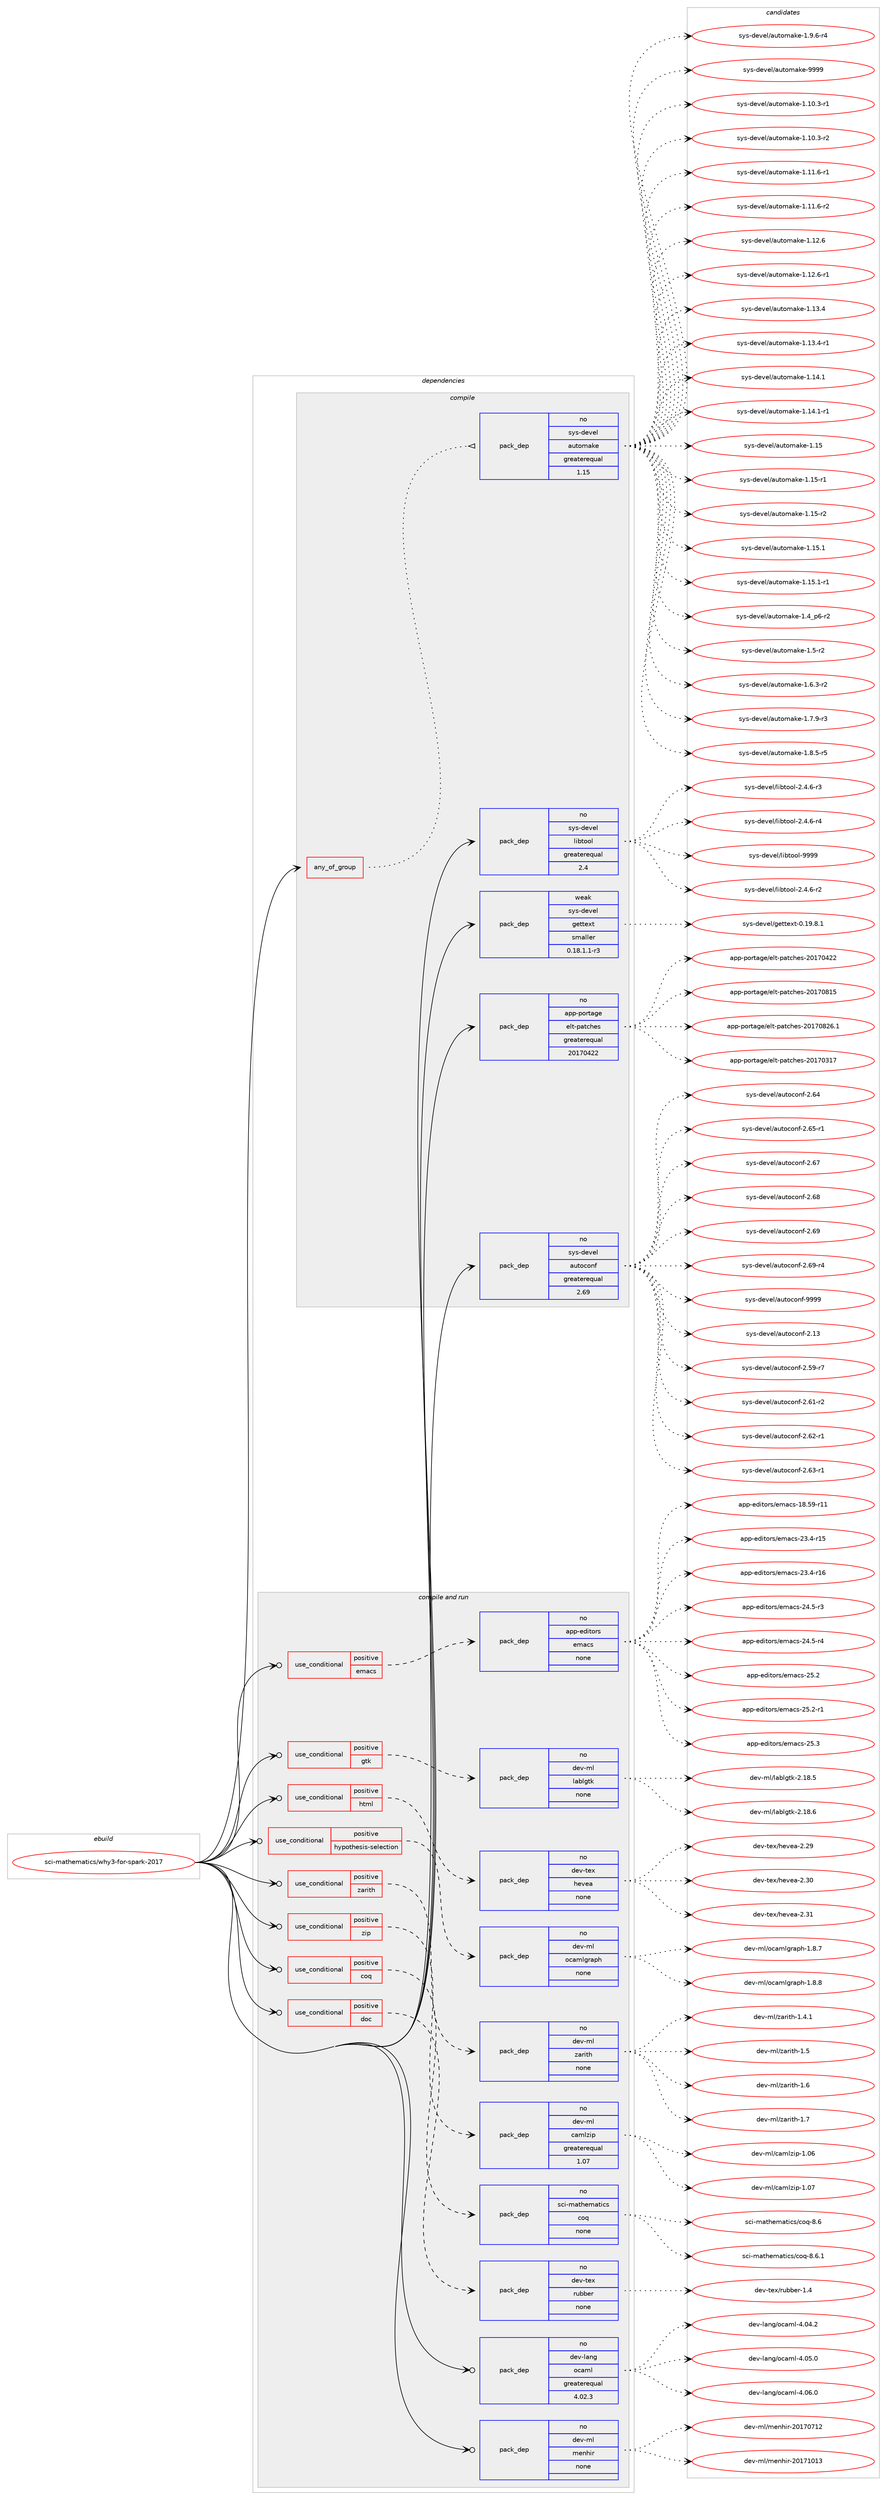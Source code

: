 digraph prolog {

# *************
# Graph options
# *************

newrank=true;
concentrate=true;
compound=true;
graph [rankdir=LR,fontname=Helvetica,fontsize=10,ranksep=1.5];#, ranksep=2.5, nodesep=0.2];
edge  [arrowhead=vee];
node  [fontname=Helvetica,fontsize=10];

# **********
# The ebuild
# **********

subgraph cluster_leftcol {
color=gray;
rank=same;
label=<<i>ebuild</i>>;
id [label="sci-mathematics/why3-for-spark-2017", color=red, width=4, href="../sci-mathematics/why3-for-spark-2017.svg"];
}

# ****************
# The dependencies
# ****************

subgraph cluster_midcol {
color=gray;
label=<<i>dependencies</i>>;
subgraph cluster_compile {
fillcolor="#eeeeee";
style=filled;
label=<<i>compile</i>>;
subgraph any7745 {
dependency456979 [label=<<TABLE BORDER="0" CELLBORDER="1" CELLSPACING="0" CELLPADDING="4"><TR><TD CELLPADDING="10">any_of_group</TD></TR></TABLE>>, shape=none, color=red];subgraph pack337240 {
dependency456980 [label=<<TABLE BORDER="0" CELLBORDER="1" CELLSPACING="0" CELLPADDING="4" WIDTH="220"><TR><TD ROWSPAN="6" CELLPADDING="30">pack_dep</TD></TR><TR><TD WIDTH="110">no</TD></TR><TR><TD>sys-devel</TD></TR><TR><TD>automake</TD></TR><TR><TD>greaterequal</TD></TR><TR><TD>1.15</TD></TR></TABLE>>, shape=none, color=blue];
}
dependency456979:e -> dependency456980:w [weight=20,style="dotted",arrowhead="oinv"];
}
id:e -> dependency456979:w [weight=20,style="solid",arrowhead="vee"];
subgraph pack337241 {
dependency456981 [label=<<TABLE BORDER="0" CELLBORDER="1" CELLSPACING="0" CELLPADDING="4" WIDTH="220"><TR><TD ROWSPAN="6" CELLPADDING="30">pack_dep</TD></TR><TR><TD WIDTH="110">no</TD></TR><TR><TD>app-portage</TD></TR><TR><TD>elt-patches</TD></TR><TR><TD>greaterequal</TD></TR><TR><TD>20170422</TD></TR></TABLE>>, shape=none, color=blue];
}
id:e -> dependency456981:w [weight=20,style="solid",arrowhead="vee"];
subgraph pack337242 {
dependency456982 [label=<<TABLE BORDER="0" CELLBORDER="1" CELLSPACING="0" CELLPADDING="4" WIDTH="220"><TR><TD ROWSPAN="6" CELLPADDING="30">pack_dep</TD></TR><TR><TD WIDTH="110">no</TD></TR><TR><TD>sys-devel</TD></TR><TR><TD>autoconf</TD></TR><TR><TD>greaterequal</TD></TR><TR><TD>2.69</TD></TR></TABLE>>, shape=none, color=blue];
}
id:e -> dependency456982:w [weight=20,style="solid",arrowhead="vee"];
subgraph pack337243 {
dependency456983 [label=<<TABLE BORDER="0" CELLBORDER="1" CELLSPACING="0" CELLPADDING="4" WIDTH="220"><TR><TD ROWSPAN="6" CELLPADDING="30">pack_dep</TD></TR><TR><TD WIDTH="110">no</TD></TR><TR><TD>sys-devel</TD></TR><TR><TD>libtool</TD></TR><TR><TD>greaterequal</TD></TR><TR><TD>2.4</TD></TR></TABLE>>, shape=none, color=blue];
}
id:e -> dependency456983:w [weight=20,style="solid",arrowhead="vee"];
subgraph pack337244 {
dependency456984 [label=<<TABLE BORDER="0" CELLBORDER="1" CELLSPACING="0" CELLPADDING="4" WIDTH="220"><TR><TD ROWSPAN="6" CELLPADDING="30">pack_dep</TD></TR><TR><TD WIDTH="110">weak</TD></TR><TR><TD>sys-devel</TD></TR><TR><TD>gettext</TD></TR><TR><TD>smaller</TD></TR><TR><TD>0.18.1.1-r3</TD></TR></TABLE>>, shape=none, color=blue];
}
id:e -> dependency456984:w [weight=20,style="solid",arrowhead="vee"];
}
subgraph cluster_compileandrun {
fillcolor="#eeeeee";
style=filled;
label=<<i>compile and run</i>>;
subgraph cond111744 {
dependency456985 [label=<<TABLE BORDER="0" CELLBORDER="1" CELLSPACING="0" CELLPADDING="4"><TR><TD ROWSPAN="3" CELLPADDING="10">use_conditional</TD></TR><TR><TD>positive</TD></TR><TR><TD>coq</TD></TR></TABLE>>, shape=none, color=red];
subgraph pack337245 {
dependency456986 [label=<<TABLE BORDER="0" CELLBORDER="1" CELLSPACING="0" CELLPADDING="4" WIDTH="220"><TR><TD ROWSPAN="6" CELLPADDING="30">pack_dep</TD></TR><TR><TD WIDTH="110">no</TD></TR><TR><TD>sci-mathematics</TD></TR><TR><TD>coq</TD></TR><TR><TD>none</TD></TR><TR><TD></TD></TR></TABLE>>, shape=none, color=blue];
}
dependency456985:e -> dependency456986:w [weight=20,style="dashed",arrowhead="vee"];
}
id:e -> dependency456985:w [weight=20,style="solid",arrowhead="odotvee"];
subgraph cond111745 {
dependency456987 [label=<<TABLE BORDER="0" CELLBORDER="1" CELLSPACING="0" CELLPADDING="4"><TR><TD ROWSPAN="3" CELLPADDING="10">use_conditional</TD></TR><TR><TD>positive</TD></TR><TR><TD>doc</TD></TR></TABLE>>, shape=none, color=red];
subgraph pack337246 {
dependency456988 [label=<<TABLE BORDER="0" CELLBORDER="1" CELLSPACING="0" CELLPADDING="4" WIDTH="220"><TR><TD ROWSPAN="6" CELLPADDING="30">pack_dep</TD></TR><TR><TD WIDTH="110">no</TD></TR><TR><TD>dev-tex</TD></TR><TR><TD>rubber</TD></TR><TR><TD>none</TD></TR><TR><TD></TD></TR></TABLE>>, shape=none, color=blue];
}
dependency456987:e -> dependency456988:w [weight=20,style="dashed",arrowhead="vee"];
}
id:e -> dependency456987:w [weight=20,style="solid",arrowhead="odotvee"];
subgraph cond111746 {
dependency456989 [label=<<TABLE BORDER="0" CELLBORDER="1" CELLSPACING="0" CELLPADDING="4"><TR><TD ROWSPAN="3" CELLPADDING="10">use_conditional</TD></TR><TR><TD>positive</TD></TR><TR><TD>emacs</TD></TR></TABLE>>, shape=none, color=red];
subgraph pack337247 {
dependency456990 [label=<<TABLE BORDER="0" CELLBORDER="1" CELLSPACING="0" CELLPADDING="4" WIDTH="220"><TR><TD ROWSPAN="6" CELLPADDING="30">pack_dep</TD></TR><TR><TD WIDTH="110">no</TD></TR><TR><TD>app-editors</TD></TR><TR><TD>emacs</TD></TR><TR><TD>none</TD></TR><TR><TD></TD></TR></TABLE>>, shape=none, color=blue];
}
dependency456989:e -> dependency456990:w [weight=20,style="dashed",arrowhead="vee"];
}
id:e -> dependency456989:w [weight=20,style="solid",arrowhead="odotvee"];
subgraph cond111747 {
dependency456991 [label=<<TABLE BORDER="0" CELLBORDER="1" CELLSPACING="0" CELLPADDING="4"><TR><TD ROWSPAN="3" CELLPADDING="10">use_conditional</TD></TR><TR><TD>positive</TD></TR><TR><TD>gtk</TD></TR></TABLE>>, shape=none, color=red];
subgraph pack337248 {
dependency456992 [label=<<TABLE BORDER="0" CELLBORDER="1" CELLSPACING="0" CELLPADDING="4" WIDTH="220"><TR><TD ROWSPAN="6" CELLPADDING="30">pack_dep</TD></TR><TR><TD WIDTH="110">no</TD></TR><TR><TD>dev-ml</TD></TR><TR><TD>lablgtk</TD></TR><TR><TD>none</TD></TR><TR><TD></TD></TR></TABLE>>, shape=none, color=blue];
}
dependency456991:e -> dependency456992:w [weight=20,style="dashed",arrowhead="vee"];
}
id:e -> dependency456991:w [weight=20,style="solid",arrowhead="odotvee"];
subgraph cond111748 {
dependency456993 [label=<<TABLE BORDER="0" CELLBORDER="1" CELLSPACING="0" CELLPADDING="4"><TR><TD ROWSPAN="3" CELLPADDING="10">use_conditional</TD></TR><TR><TD>positive</TD></TR><TR><TD>html</TD></TR></TABLE>>, shape=none, color=red];
subgraph pack337249 {
dependency456994 [label=<<TABLE BORDER="0" CELLBORDER="1" CELLSPACING="0" CELLPADDING="4" WIDTH="220"><TR><TD ROWSPAN="6" CELLPADDING="30">pack_dep</TD></TR><TR><TD WIDTH="110">no</TD></TR><TR><TD>dev-tex</TD></TR><TR><TD>hevea</TD></TR><TR><TD>none</TD></TR><TR><TD></TD></TR></TABLE>>, shape=none, color=blue];
}
dependency456993:e -> dependency456994:w [weight=20,style="dashed",arrowhead="vee"];
}
id:e -> dependency456993:w [weight=20,style="solid",arrowhead="odotvee"];
subgraph cond111749 {
dependency456995 [label=<<TABLE BORDER="0" CELLBORDER="1" CELLSPACING="0" CELLPADDING="4"><TR><TD ROWSPAN="3" CELLPADDING="10">use_conditional</TD></TR><TR><TD>positive</TD></TR><TR><TD>hypothesis-selection</TD></TR></TABLE>>, shape=none, color=red];
subgraph pack337250 {
dependency456996 [label=<<TABLE BORDER="0" CELLBORDER="1" CELLSPACING="0" CELLPADDING="4" WIDTH="220"><TR><TD ROWSPAN="6" CELLPADDING="30">pack_dep</TD></TR><TR><TD WIDTH="110">no</TD></TR><TR><TD>dev-ml</TD></TR><TR><TD>ocamlgraph</TD></TR><TR><TD>none</TD></TR><TR><TD></TD></TR></TABLE>>, shape=none, color=blue];
}
dependency456995:e -> dependency456996:w [weight=20,style="dashed",arrowhead="vee"];
}
id:e -> dependency456995:w [weight=20,style="solid",arrowhead="odotvee"];
subgraph cond111750 {
dependency456997 [label=<<TABLE BORDER="0" CELLBORDER="1" CELLSPACING="0" CELLPADDING="4"><TR><TD ROWSPAN="3" CELLPADDING="10">use_conditional</TD></TR><TR><TD>positive</TD></TR><TR><TD>zarith</TD></TR></TABLE>>, shape=none, color=red];
subgraph pack337251 {
dependency456998 [label=<<TABLE BORDER="0" CELLBORDER="1" CELLSPACING="0" CELLPADDING="4" WIDTH="220"><TR><TD ROWSPAN="6" CELLPADDING="30">pack_dep</TD></TR><TR><TD WIDTH="110">no</TD></TR><TR><TD>dev-ml</TD></TR><TR><TD>zarith</TD></TR><TR><TD>none</TD></TR><TR><TD></TD></TR></TABLE>>, shape=none, color=blue];
}
dependency456997:e -> dependency456998:w [weight=20,style="dashed",arrowhead="vee"];
}
id:e -> dependency456997:w [weight=20,style="solid",arrowhead="odotvee"];
subgraph cond111751 {
dependency456999 [label=<<TABLE BORDER="0" CELLBORDER="1" CELLSPACING="0" CELLPADDING="4"><TR><TD ROWSPAN="3" CELLPADDING="10">use_conditional</TD></TR><TR><TD>positive</TD></TR><TR><TD>zip</TD></TR></TABLE>>, shape=none, color=red];
subgraph pack337252 {
dependency457000 [label=<<TABLE BORDER="0" CELLBORDER="1" CELLSPACING="0" CELLPADDING="4" WIDTH="220"><TR><TD ROWSPAN="6" CELLPADDING="30">pack_dep</TD></TR><TR><TD WIDTH="110">no</TD></TR><TR><TD>dev-ml</TD></TR><TR><TD>camlzip</TD></TR><TR><TD>greaterequal</TD></TR><TR><TD>1.07</TD></TR></TABLE>>, shape=none, color=blue];
}
dependency456999:e -> dependency457000:w [weight=20,style="dashed",arrowhead="vee"];
}
id:e -> dependency456999:w [weight=20,style="solid",arrowhead="odotvee"];
subgraph pack337253 {
dependency457001 [label=<<TABLE BORDER="0" CELLBORDER="1" CELLSPACING="0" CELLPADDING="4" WIDTH="220"><TR><TD ROWSPAN="6" CELLPADDING="30">pack_dep</TD></TR><TR><TD WIDTH="110">no</TD></TR><TR><TD>dev-lang</TD></TR><TR><TD>ocaml</TD></TR><TR><TD>greaterequal</TD></TR><TR><TD>4.02.3</TD></TR></TABLE>>, shape=none, color=blue];
}
id:e -> dependency457001:w [weight=20,style="solid",arrowhead="odotvee"];
subgraph pack337254 {
dependency457002 [label=<<TABLE BORDER="0" CELLBORDER="1" CELLSPACING="0" CELLPADDING="4" WIDTH="220"><TR><TD ROWSPAN="6" CELLPADDING="30">pack_dep</TD></TR><TR><TD WIDTH="110">no</TD></TR><TR><TD>dev-ml</TD></TR><TR><TD>menhir</TD></TR><TR><TD>none</TD></TR><TR><TD></TD></TR></TABLE>>, shape=none, color=blue];
}
id:e -> dependency457002:w [weight=20,style="solid",arrowhead="odotvee"];
}
subgraph cluster_run {
fillcolor="#eeeeee";
style=filled;
label=<<i>run</i>>;
}
}

# **************
# The candidates
# **************

subgraph cluster_choices {
rank=same;
color=gray;
label=<<i>candidates</i>>;

subgraph choice337240 {
color=black;
nodesep=1;
choice11512111545100101118101108479711711611110997107101454946494846514511449 [label="sys-devel/automake-1.10.3-r1", color=red, width=4,href="../sys-devel/automake-1.10.3-r1.svg"];
choice11512111545100101118101108479711711611110997107101454946494846514511450 [label="sys-devel/automake-1.10.3-r2", color=red, width=4,href="../sys-devel/automake-1.10.3-r2.svg"];
choice11512111545100101118101108479711711611110997107101454946494946544511449 [label="sys-devel/automake-1.11.6-r1", color=red, width=4,href="../sys-devel/automake-1.11.6-r1.svg"];
choice11512111545100101118101108479711711611110997107101454946494946544511450 [label="sys-devel/automake-1.11.6-r2", color=red, width=4,href="../sys-devel/automake-1.11.6-r2.svg"];
choice1151211154510010111810110847971171161111099710710145494649504654 [label="sys-devel/automake-1.12.6", color=red, width=4,href="../sys-devel/automake-1.12.6.svg"];
choice11512111545100101118101108479711711611110997107101454946495046544511449 [label="sys-devel/automake-1.12.6-r1", color=red, width=4,href="../sys-devel/automake-1.12.6-r1.svg"];
choice1151211154510010111810110847971171161111099710710145494649514652 [label="sys-devel/automake-1.13.4", color=red, width=4,href="../sys-devel/automake-1.13.4.svg"];
choice11512111545100101118101108479711711611110997107101454946495146524511449 [label="sys-devel/automake-1.13.4-r1", color=red, width=4,href="../sys-devel/automake-1.13.4-r1.svg"];
choice1151211154510010111810110847971171161111099710710145494649524649 [label="sys-devel/automake-1.14.1", color=red, width=4,href="../sys-devel/automake-1.14.1.svg"];
choice11512111545100101118101108479711711611110997107101454946495246494511449 [label="sys-devel/automake-1.14.1-r1", color=red, width=4,href="../sys-devel/automake-1.14.1-r1.svg"];
choice115121115451001011181011084797117116111109971071014549464953 [label="sys-devel/automake-1.15", color=red, width=4,href="../sys-devel/automake-1.15.svg"];
choice1151211154510010111810110847971171161111099710710145494649534511449 [label="sys-devel/automake-1.15-r1", color=red, width=4,href="../sys-devel/automake-1.15-r1.svg"];
choice1151211154510010111810110847971171161111099710710145494649534511450 [label="sys-devel/automake-1.15-r2", color=red, width=4,href="../sys-devel/automake-1.15-r2.svg"];
choice1151211154510010111810110847971171161111099710710145494649534649 [label="sys-devel/automake-1.15.1", color=red, width=4,href="../sys-devel/automake-1.15.1.svg"];
choice11512111545100101118101108479711711611110997107101454946495346494511449 [label="sys-devel/automake-1.15.1-r1", color=red, width=4,href="../sys-devel/automake-1.15.1-r1.svg"];
choice115121115451001011181011084797117116111109971071014549465295112544511450 [label="sys-devel/automake-1.4_p6-r2", color=red, width=4,href="../sys-devel/automake-1.4_p6-r2.svg"];
choice11512111545100101118101108479711711611110997107101454946534511450 [label="sys-devel/automake-1.5-r2", color=red, width=4,href="../sys-devel/automake-1.5-r2.svg"];
choice115121115451001011181011084797117116111109971071014549465446514511450 [label="sys-devel/automake-1.6.3-r2", color=red, width=4,href="../sys-devel/automake-1.6.3-r2.svg"];
choice115121115451001011181011084797117116111109971071014549465546574511451 [label="sys-devel/automake-1.7.9-r3", color=red, width=4,href="../sys-devel/automake-1.7.9-r3.svg"];
choice115121115451001011181011084797117116111109971071014549465646534511453 [label="sys-devel/automake-1.8.5-r5", color=red, width=4,href="../sys-devel/automake-1.8.5-r5.svg"];
choice115121115451001011181011084797117116111109971071014549465746544511452 [label="sys-devel/automake-1.9.6-r4", color=red, width=4,href="../sys-devel/automake-1.9.6-r4.svg"];
choice115121115451001011181011084797117116111109971071014557575757 [label="sys-devel/automake-9999", color=red, width=4,href="../sys-devel/automake-9999.svg"];
dependency456980:e -> choice11512111545100101118101108479711711611110997107101454946494846514511449:w [style=dotted,weight="100"];
dependency456980:e -> choice11512111545100101118101108479711711611110997107101454946494846514511450:w [style=dotted,weight="100"];
dependency456980:e -> choice11512111545100101118101108479711711611110997107101454946494946544511449:w [style=dotted,weight="100"];
dependency456980:e -> choice11512111545100101118101108479711711611110997107101454946494946544511450:w [style=dotted,weight="100"];
dependency456980:e -> choice1151211154510010111810110847971171161111099710710145494649504654:w [style=dotted,weight="100"];
dependency456980:e -> choice11512111545100101118101108479711711611110997107101454946495046544511449:w [style=dotted,weight="100"];
dependency456980:e -> choice1151211154510010111810110847971171161111099710710145494649514652:w [style=dotted,weight="100"];
dependency456980:e -> choice11512111545100101118101108479711711611110997107101454946495146524511449:w [style=dotted,weight="100"];
dependency456980:e -> choice1151211154510010111810110847971171161111099710710145494649524649:w [style=dotted,weight="100"];
dependency456980:e -> choice11512111545100101118101108479711711611110997107101454946495246494511449:w [style=dotted,weight="100"];
dependency456980:e -> choice115121115451001011181011084797117116111109971071014549464953:w [style=dotted,weight="100"];
dependency456980:e -> choice1151211154510010111810110847971171161111099710710145494649534511449:w [style=dotted,weight="100"];
dependency456980:e -> choice1151211154510010111810110847971171161111099710710145494649534511450:w [style=dotted,weight="100"];
dependency456980:e -> choice1151211154510010111810110847971171161111099710710145494649534649:w [style=dotted,weight="100"];
dependency456980:e -> choice11512111545100101118101108479711711611110997107101454946495346494511449:w [style=dotted,weight="100"];
dependency456980:e -> choice115121115451001011181011084797117116111109971071014549465295112544511450:w [style=dotted,weight="100"];
dependency456980:e -> choice11512111545100101118101108479711711611110997107101454946534511450:w [style=dotted,weight="100"];
dependency456980:e -> choice115121115451001011181011084797117116111109971071014549465446514511450:w [style=dotted,weight="100"];
dependency456980:e -> choice115121115451001011181011084797117116111109971071014549465546574511451:w [style=dotted,weight="100"];
dependency456980:e -> choice115121115451001011181011084797117116111109971071014549465646534511453:w [style=dotted,weight="100"];
dependency456980:e -> choice115121115451001011181011084797117116111109971071014549465746544511452:w [style=dotted,weight="100"];
dependency456980:e -> choice115121115451001011181011084797117116111109971071014557575757:w [style=dotted,weight="100"];
}
subgraph choice337241 {
color=black;
nodesep=1;
choice97112112451121111141169710310147101108116451129711699104101115455048495548514955 [label="app-portage/elt-patches-20170317", color=red, width=4,href="../app-portage/elt-patches-20170317.svg"];
choice97112112451121111141169710310147101108116451129711699104101115455048495548525050 [label="app-portage/elt-patches-20170422", color=red, width=4,href="../app-portage/elt-patches-20170422.svg"];
choice97112112451121111141169710310147101108116451129711699104101115455048495548564953 [label="app-portage/elt-patches-20170815", color=red, width=4,href="../app-portage/elt-patches-20170815.svg"];
choice971121124511211111411697103101471011081164511297116991041011154550484955485650544649 [label="app-portage/elt-patches-20170826.1", color=red, width=4,href="../app-portage/elt-patches-20170826.1.svg"];
dependency456981:e -> choice97112112451121111141169710310147101108116451129711699104101115455048495548514955:w [style=dotted,weight="100"];
dependency456981:e -> choice97112112451121111141169710310147101108116451129711699104101115455048495548525050:w [style=dotted,weight="100"];
dependency456981:e -> choice97112112451121111141169710310147101108116451129711699104101115455048495548564953:w [style=dotted,weight="100"];
dependency456981:e -> choice971121124511211111411697103101471011081164511297116991041011154550484955485650544649:w [style=dotted,weight="100"];
}
subgraph choice337242 {
color=black;
nodesep=1;
choice115121115451001011181011084797117116111991111101024550464951 [label="sys-devel/autoconf-2.13", color=red, width=4,href="../sys-devel/autoconf-2.13.svg"];
choice1151211154510010111810110847971171161119911111010245504653574511455 [label="sys-devel/autoconf-2.59-r7", color=red, width=4,href="../sys-devel/autoconf-2.59-r7.svg"];
choice1151211154510010111810110847971171161119911111010245504654494511450 [label="sys-devel/autoconf-2.61-r2", color=red, width=4,href="../sys-devel/autoconf-2.61-r2.svg"];
choice1151211154510010111810110847971171161119911111010245504654504511449 [label="sys-devel/autoconf-2.62-r1", color=red, width=4,href="../sys-devel/autoconf-2.62-r1.svg"];
choice1151211154510010111810110847971171161119911111010245504654514511449 [label="sys-devel/autoconf-2.63-r1", color=red, width=4,href="../sys-devel/autoconf-2.63-r1.svg"];
choice115121115451001011181011084797117116111991111101024550465452 [label="sys-devel/autoconf-2.64", color=red, width=4,href="../sys-devel/autoconf-2.64.svg"];
choice1151211154510010111810110847971171161119911111010245504654534511449 [label="sys-devel/autoconf-2.65-r1", color=red, width=4,href="../sys-devel/autoconf-2.65-r1.svg"];
choice115121115451001011181011084797117116111991111101024550465455 [label="sys-devel/autoconf-2.67", color=red, width=4,href="../sys-devel/autoconf-2.67.svg"];
choice115121115451001011181011084797117116111991111101024550465456 [label="sys-devel/autoconf-2.68", color=red, width=4,href="../sys-devel/autoconf-2.68.svg"];
choice115121115451001011181011084797117116111991111101024550465457 [label="sys-devel/autoconf-2.69", color=red, width=4,href="../sys-devel/autoconf-2.69.svg"];
choice1151211154510010111810110847971171161119911111010245504654574511452 [label="sys-devel/autoconf-2.69-r4", color=red, width=4,href="../sys-devel/autoconf-2.69-r4.svg"];
choice115121115451001011181011084797117116111991111101024557575757 [label="sys-devel/autoconf-9999", color=red, width=4,href="../sys-devel/autoconf-9999.svg"];
dependency456982:e -> choice115121115451001011181011084797117116111991111101024550464951:w [style=dotted,weight="100"];
dependency456982:e -> choice1151211154510010111810110847971171161119911111010245504653574511455:w [style=dotted,weight="100"];
dependency456982:e -> choice1151211154510010111810110847971171161119911111010245504654494511450:w [style=dotted,weight="100"];
dependency456982:e -> choice1151211154510010111810110847971171161119911111010245504654504511449:w [style=dotted,weight="100"];
dependency456982:e -> choice1151211154510010111810110847971171161119911111010245504654514511449:w [style=dotted,weight="100"];
dependency456982:e -> choice115121115451001011181011084797117116111991111101024550465452:w [style=dotted,weight="100"];
dependency456982:e -> choice1151211154510010111810110847971171161119911111010245504654534511449:w [style=dotted,weight="100"];
dependency456982:e -> choice115121115451001011181011084797117116111991111101024550465455:w [style=dotted,weight="100"];
dependency456982:e -> choice115121115451001011181011084797117116111991111101024550465456:w [style=dotted,weight="100"];
dependency456982:e -> choice115121115451001011181011084797117116111991111101024550465457:w [style=dotted,weight="100"];
dependency456982:e -> choice1151211154510010111810110847971171161119911111010245504654574511452:w [style=dotted,weight="100"];
dependency456982:e -> choice115121115451001011181011084797117116111991111101024557575757:w [style=dotted,weight="100"];
}
subgraph choice337243 {
color=black;
nodesep=1;
choice1151211154510010111810110847108105981161111111084550465246544511450 [label="sys-devel/libtool-2.4.6-r2", color=red, width=4,href="../sys-devel/libtool-2.4.6-r2.svg"];
choice1151211154510010111810110847108105981161111111084550465246544511451 [label="sys-devel/libtool-2.4.6-r3", color=red, width=4,href="../sys-devel/libtool-2.4.6-r3.svg"];
choice1151211154510010111810110847108105981161111111084550465246544511452 [label="sys-devel/libtool-2.4.6-r4", color=red, width=4,href="../sys-devel/libtool-2.4.6-r4.svg"];
choice1151211154510010111810110847108105981161111111084557575757 [label="sys-devel/libtool-9999", color=red, width=4,href="../sys-devel/libtool-9999.svg"];
dependency456983:e -> choice1151211154510010111810110847108105981161111111084550465246544511450:w [style=dotted,weight="100"];
dependency456983:e -> choice1151211154510010111810110847108105981161111111084550465246544511451:w [style=dotted,weight="100"];
dependency456983:e -> choice1151211154510010111810110847108105981161111111084550465246544511452:w [style=dotted,weight="100"];
dependency456983:e -> choice1151211154510010111810110847108105981161111111084557575757:w [style=dotted,weight="100"];
}
subgraph choice337244 {
color=black;
nodesep=1;
choice1151211154510010111810110847103101116116101120116454846495746564649 [label="sys-devel/gettext-0.19.8.1", color=red, width=4,href="../sys-devel/gettext-0.19.8.1.svg"];
dependency456984:e -> choice1151211154510010111810110847103101116116101120116454846495746564649:w [style=dotted,weight="100"];
}
subgraph choice337245 {
color=black;
nodesep=1;
choice1159910545109971161041011099711610599115479911111345564654 [label="sci-mathematics/coq-8.6", color=red, width=4,href="../sci-mathematics/coq-8.6.svg"];
choice11599105451099711610410110997116105991154799111113455646544649 [label="sci-mathematics/coq-8.6.1", color=red, width=4,href="../sci-mathematics/coq-8.6.1.svg"];
dependency456986:e -> choice1159910545109971161041011099711610599115479911111345564654:w [style=dotted,weight="100"];
dependency456986:e -> choice11599105451099711610410110997116105991154799111113455646544649:w [style=dotted,weight="100"];
}
subgraph choice337246 {
color=black;
nodesep=1;
choice1001011184511610112047114117989810111445494652 [label="dev-tex/rubber-1.4", color=red, width=4,href="../dev-tex/rubber-1.4.svg"];
dependency456988:e -> choice1001011184511610112047114117989810111445494652:w [style=dotted,weight="100"];
}
subgraph choice337247 {
color=black;
nodesep=1;
choice9711211245101100105116111114115471011099799115454956465357451144949 [label="app-editors/emacs-18.59-r11", color=red, width=4,href="../app-editors/emacs-18.59-r11.svg"];
choice97112112451011001051161111141154710110997991154550514652451144953 [label="app-editors/emacs-23.4-r15", color=red, width=4,href="../app-editors/emacs-23.4-r15.svg"];
choice97112112451011001051161111141154710110997991154550514652451144954 [label="app-editors/emacs-23.4-r16", color=red, width=4,href="../app-editors/emacs-23.4-r16.svg"];
choice971121124510110010511611111411547101109979911545505246534511451 [label="app-editors/emacs-24.5-r3", color=red, width=4,href="../app-editors/emacs-24.5-r3.svg"];
choice971121124510110010511611111411547101109979911545505246534511452 [label="app-editors/emacs-24.5-r4", color=red, width=4,href="../app-editors/emacs-24.5-r4.svg"];
choice97112112451011001051161111141154710110997991154550534650 [label="app-editors/emacs-25.2", color=red, width=4,href="../app-editors/emacs-25.2.svg"];
choice971121124510110010511611111411547101109979911545505346504511449 [label="app-editors/emacs-25.2-r1", color=red, width=4,href="../app-editors/emacs-25.2-r1.svg"];
choice97112112451011001051161111141154710110997991154550534651 [label="app-editors/emacs-25.3", color=red, width=4,href="../app-editors/emacs-25.3.svg"];
dependency456990:e -> choice9711211245101100105116111114115471011099799115454956465357451144949:w [style=dotted,weight="100"];
dependency456990:e -> choice97112112451011001051161111141154710110997991154550514652451144953:w [style=dotted,weight="100"];
dependency456990:e -> choice97112112451011001051161111141154710110997991154550514652451144954:w [style=dotted,weight="100"];
dependency456990:e -> choice971121124510110010511611111411547101109979911545505246534511451:w [style=dotted,weight="100"];
dependency456990:e -> choice971121124510110010511611111411547101109979911545505246534511452:w [style=dotted,weight="100"];
dependency456990:e -> choice97112112451011001051161111141154710110997991154550534650:w [style=dotted,weight="100"];
dependency456990:e -> choice971121124510110010511611111411547101109979911545505346504511449:w [style=dotted,weight="100"];
dependency456990:e -> choice97112112451011001051161111141154710110997991154550534651:w [style=dotted,weight="100"];
}
subgraph choice337248 {
color=black;
nodesep=1;
choice1001011184510910847108979810810311610745504649564653 [label="dev-ml/lablgtk-2.18.5", color=red, width=4,href="../dev-ml/lablgtk-2.18.5.svg"];
choice1001011184510910847108979810810311610745504649564654 [label="dev-ml/lablgtk-2.18.6", color=red, width=4,href="../dev-ml/lablgtk-2.18.6.svg"];
dependency456992:e -> choice1001011184510910847108979810810311610745504649564653:w [style=dotted,weight="100"];
dependency456992:e -> choice1001011184510910847108979810810311610745504649564654:w [style=dotted,weight="100"];
}
subgraph choice337249 {
color=black;
nodesep=1;
choice1001011184511610112047104101118101974550465057 [label="dev-tex/hevea-2.29", color=red, width=4,href="../dev-tex/hevea-2.29.svg"];
choice1001011184511610112047104101118101974550465148 [label="dev-tex/hevea-2.30", color=red, width=4,href="../dev-tex/hevea-2.30.svg"];
choice1001011184511610112047104101118101974550465149 [label="dev-tex/hevea-2.31", color=red, width=4,href="../dev-tex/hevea-2.31.svg"];
dependency456994:e -> choice1001011184511610112047104101118101974550465057:w [style=dotted,weight="100"];
dependency456994:e -> choice1001011184511610112047104101118101974550465148:w [style=dotted,weight="100"];
dependency456994:e -> choice1001011184511610112047104101118101974550465149:w [style=dotted,weight="100"];
}
subgraph choice337250 {
color=black;
nodesep=1;
choice1001011184510910847111999710910810311497112104454946564655 [label="dev-ml/ocamlgraph-1.8.7", color=red, width=4,href="../dev-ml/ocamlgraph-1.8.7.svg"];
choice1001011184510910847111999710910810311497112104454946564656 [label="dev-ml/ocamlgraph-1.8.8", color=red, width=4,href="../dev-ml/ocamlgraph-1.8.8.svg"];
dependency456996:e -> choice1001011184510910847111999710910810311497112104454946564655:w [style=dotted,weight="100"];
dependency456996:e -> choice1001011184510910847111999710910810311497112104454946564656:w [style=dotted,weight="100"];
}
subgraph choice337251 {
color=black;
nodesep=1;
choice100101118451091084712297114105116104454946524649 [label="dev-ml/zarith-1.4.1", color=red, width=4,href="../dev-ml/zarith-1.4.1.svg"];
choice10010111845109108471229711410511610445494653 [label="dev-ml/zarith-1.5", color=red, width=4,href="../dev-ml/zarith-1.5.svg"];
choice10010111845109108471229711410511610445494654 [label="dev-ml/zarith-1.6", color=red, width=4,href="../dev-ml/zarith-1.6.svg"];
choice10010111845109108471229711410511610445494655 [label="dev-ml/zarith-1.7", color=red, width=4,href="../dev-ml/zarith-1.7.svg"];
dependency456998:e -> choice100101118451091084712297114105116104454946524649:w [style=dotted,weight="100"];
dependency456998:e -> choice10010111845109108471229711410511610445494653:w [style=dotted,weight="100"];
dependency456998:e -> choice10010111845109108471229711410511610445494654:w [style=dotted,weight="100"];
dependency456998:e -> choice10010111845109108471229711410511610445494655:w [style=dotted,weight="100"];
}
subgraph choice337252 {
color=black;
nodesep=1;
choice100101118451091084799971091081221051124549464854 [label="dev-ml/camlzip-1.06", color=red, width=4,href="../dev-ml/camlzip-1.06.svg"];
choice100101118451091084799971091081221051124549464855 [label="dev-ml/camlzip-1.07", color=red, width=4,href="../dev-ml/camlzip-1.07.svg"];
dependency457000:e -> choice100101118451091084799971091081221051124549464854:w [style=dotted,weight="100"];
dependency457000:e -> choice100101118451091084799971091081221051124549464855:w [style=dotted,weight="100"];
}
subgraph choice337253 {
color=black;
nodesep=1;
choice100101118451089711010347111999710910845524648524650 [label="dev-lang/ocaml-4.04.2", color=red, width=4,href="../dev-lang/ocaml-4.04.2.svg"];
choice100101118451089711010347111999710910845524648534648 [label="dev-lang/ocaml-4.05.0", color=red, width=4,href="../dev-lang/ocaml-4.05.0.svg"];
choice100101118451089711010347111999710910845524648544648 [label="dev-lang/ocaml-4.06.0", color=red, width=4,href="../dev-lang/ocaml-4.06.0.svg"];
dependency457001:e -> choice100101118451089711010347111999710910845524648524650:w [style=dotted,weight="100"];
dependency457001:e -> choice100101118451089711010347111999710910845524648534648:w [style=dotted,weight="100"];
dependency457001:e -> choice100101118451089711010347111999710910845524648544648:w [style=dotted,weight="100"];
}
subgraph choice337254 {
color=black;
nodesep=1;
choice1001011184510910847109101110104105114455048495548554950 [label="dev-ml/menhir-20170712", color=red, width=4,href="../dev-ml/menhir-20170712.svg"];
choice1001011184510910847109101110104105114455048495549484951 [label="dev-ml/menhir-20171013", color=red, width=4,href="../dev-ml/menhir-20171013.svg"];
dependency457002:e -> choice1001011184510910847109101110104105114455048495548554950:w [style=dotted,weight="100"];
dependency457002:e -> choice1001011184510910847109101110104105114455048495549484951:w [style=dotted,weight="100"];
}
}

}
